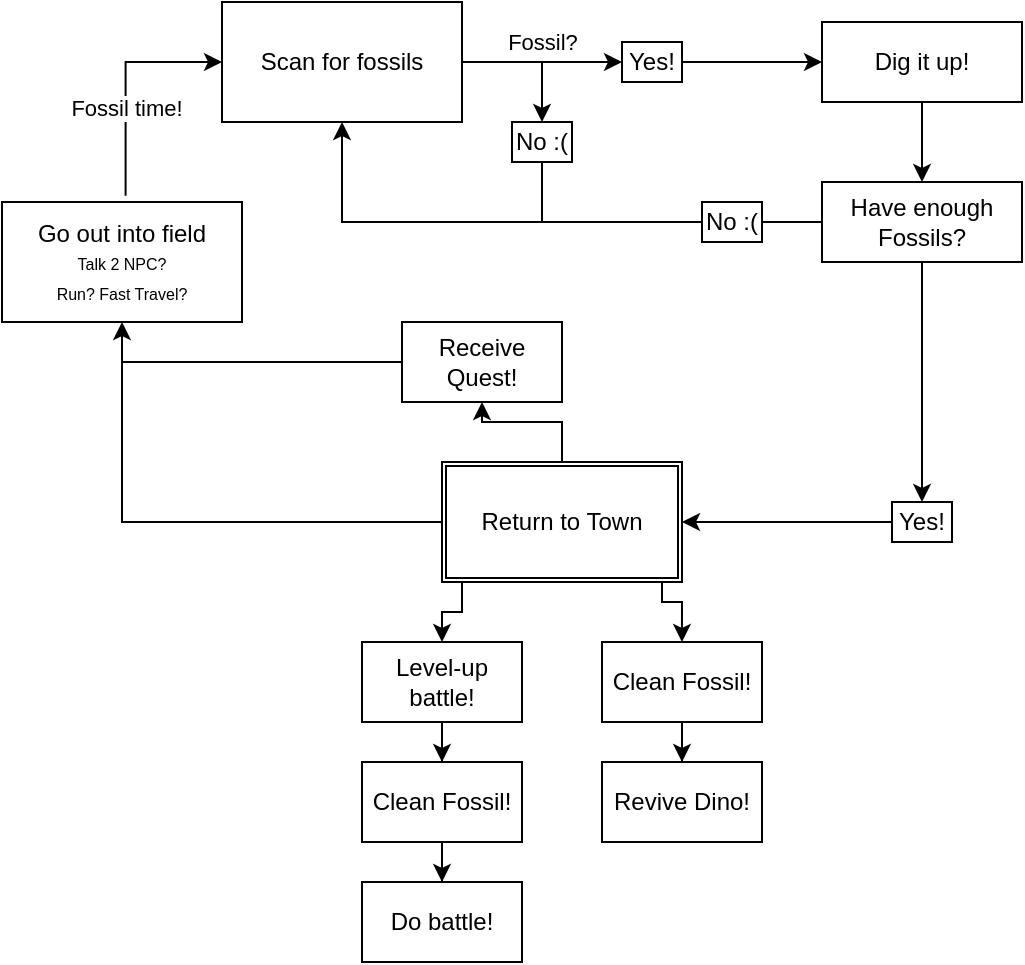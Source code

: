 <mxfile version="24.2.5" type="github">
  <diagram name="Page-1" id="OFaEZ9poYRicQEzESDCu">
    <mxGraphModel dx="819" dy="1550" grid="1" gridSize="10" guides="1" tooltips="1" connect="1" arrows="1" fold="1" page="1" pageScale="1" pageWidth="850" pageHeight="1100" math="0" shadow="0">
      <root>
        <mxCell id="0" />
        <mxCell id="1" parent="0" />
        <mxCell id="rt6s8vXBhz8g_WbsE8dS-5" value="Fossil time!" style="edgeStyle=orthogonalEdgeStyle;rounded=0;orthogonalLoop=1;jettySize=auto;html=1;entryX=0;entryY=0.5;entryDx=0;entryDy=0;exitX=0.515;exitY=-0.052;exitDx=0;exitDy=0;exitPerimeter=0;" edge="1" parent="1" source="rt6s8vXBhz8g_WbsE8dS-1" target="rt6s8vXBhz8g_WbsE8dS-3">
          <mxGeometry x="-0.239" relative="1" as="geometry">
            <mxPoint as="offset" />
          </mxGeometry>
        </mxCell>
        <mxCell id="rt6s8vXBhz8g_WbsE8dS-1" value="Go out into field&lt;div&gt;&lt;font style=&quot;font-size: 8px;&quot;&gt;Talk 2 NPC?&lt;/font&gt;&lt;/div&gt;&lt;div&gt;&lt;font style=&quot;font-size: 8px;&quot;&gt;Run? Fast Travel?&lt;/font&gt;&lt;/div&gt;" style="rounded=0;whiteSpace=wrap;html=1;" vertex="1" parent="1">
          <mxGeometry x="170" y="20" width="120" height="60" as="geometry" />
        </mxCell>
        <mxCell id="rt6s8vXBhz8g_WbsE8dS-3" value="Scan for fossils" style="rounded=0;whiteSpace=wrap;html=1;" vertex="1" parent="1">
          <mxGeometry x="280" y="-80" width="120" height="60" as="geometry" />
        </mxCell>
        <mxCell id="rt6s8vXBhz8g_WbsE8dS-13" style="edgeStyle=orthogonalEdgeStyle;rounded=0;orthogonalLoop=1;jettySize=auto;html=1;endArrow=none;endFill=0;startArrow=classic;startFill=1;" edge="1" parent="1" source="rt6s8vXBhz8g_WbsE8dS-7" target="rt6s8vXBhz8g_WbsE8dS-11">
          <mxGeometry relative="1" as="geometry">
            <Array as="points">
              <mxPoint x="460" y="-50" />
              <mxPoint x="460" y="-50" />
            </Array>
          </mxGeometry>
        </mxCell>
        <mxCell id="rt6s8vXBhz8g_WbsE8dS-18" style="edgeStyle=orthogonalEdgeStyle;rounded=0;orthogonalLoop=1;jettySize=auto;html=1;entryX=0;entryY=0.5;entryDx=0;entryDy=0;" edge="1" parent="1" source="rt6s8vXBhz8g_WbsE8dS-7" target="rt6s8vXBhz8g_WbsE8dS-17">
          <mxGeometry relative="1" as="geometry" />
        </mxCell>
        <mxCell id="rt6s8vXBhz8g_WbsE8dS-7" value="Yes!" style="rounded=0;whiteSpace=wrap;html=1;" vertex="1" parent="1">
          <mxGeometry x="480" y="-60" width="30" height="20" as="geometry" />
        </mxCell>
        <mxCell id="rt6s8vXBhz8g_WbsE8dS-12" style="edgeStyle=orthogonalEdgeStyle;rounded=0;orthogonalLoop=1;jettySize=auto;html=1;startArrow=classic;startFill=1;endArrow=none;endFill=0;" edge="1" parent="1" source="rt6s8vXBhz8g_WbsE8dS-8" target="rt6s8vXBhz8g_WbsE8dS-11">
          <mxGeometry relative="1" as="geometry">
            <Array as="points">
              <mxPoint x="440" y="-50" />
            </Array>
          </mxGeometry>
        </mxCell>
        <mxCell id="rt6s8vXBhz8g_WbsE8dS-15" style="edgeStyle=orthogonalEdgeStyle;rounded=0;orthogonalLoop=1;jettySize=auto;html=1;entryX=0.5;entryY=1;entryDx=0;entryDy=0;" edge="1" parent="1" source="rt6s8vXBhz8g_WbsE8dS-21" target="rt6s8vXBhz8g_WbsE8dS-3">
          <mxGeometry relative="1" as="geometry">
            <mxPoint x="565" y="120" as="targetPoint" />
            <Array as="points" />
          </mxGeometry>
        </mxCell>
        <mxCell id="rt6s8vXBhz8g_WbsE8dS-8" value="No :(" style="rounded=0;whiteSpace=wrap;html=1;" vertex="1" parent="1">
          <mxGeometry x="425" y="-20" width="30" height="20" as="geometry" />
        </mxCell>
        <mxCell id="rt6s8vXBhz8g_WbsE8dS-14" value="Fossil?" style="edgeStyle=orthogonalEdgeStyle;rounded=0;orthogonalLoop=1;jettySize=auto;html=1;entryX=1;entryY=0.5;entryDx=0;entryDy=0;startArrow=none;startFill=0;endArrow=none;endFill=0;" edge="1" parent="1" source="rt6s8vXBhz8g_WbsE8dS-11" target="rt6s8vXBhz8g_WbsE8dS-3">
          <mxGeometry x="-1" y="-10" relative="1" as="geometry">
            <mxPoint as="offset" />
          </mxGeometry>
        </mxCell>
        <mxCell id="rt6s8vXBhz8g_WbsE8dS-11" value="" style="shape=waypoint;sketch=0;fillStyle=solid;size=6;pointerEvents=1;points=[];fillColor=none;resizable=0;rotatable=0;perimeter=centerPerimeter;snapToPoint=1;strokeColor=none;" vertex="1" parent="1">
          <mxGeometry x="430" y="-60" width="20" height="20" as="geometry" />
        </mxCell>
        <mxCell id="rt6s8vXBhz8g_WbsE8dS-19" style="edgeStyle=orthogonalEdgeStyle;rounded=0;orthogonalLoop=1;jettySize=auto;html=1;" edge="1" parent="1" source="rt6s8vXBhz8g_WbsE8dS-17" target="rt6s8vXBhz8g_WbsE8dS-20">
          <mxGeometry relative="1" as="geometry">
            <mxPoint x="700.0" y="160" as="targetPoint" />
          </mxGeometry>
        </mxCell>
        <mxCell id="rt6s8vXBhz8g_WbsE8dS-17" value="Dig it up!" style="rounded=0;whiteSpace=wrap;html=1;" vertex="1" parent="1">
          <mxGeometry x="580" y="-70" width="100" height="40" as="geometry" />
        </mxCell>
        <mxCell id="rt6s8vXBhz8g_WbsE8dS-49" style="edgeStyle=orthogonalEdgeStyle;rounded=0;orthogonalLoop=1;jettySize=auto;html=1;entryX=0.5;entryY=0;entryDx=0;entryDy=0;" edge="1" parent="1" source="rt6s8vXBhz8g_WbsE8dS-20" target="rt6s8vXBhz8g_WbsE8dS-48">
          <mxGeometry relative="1" as="geometry" />
        </mxCell>
        <mxCell id="rt6s8vXBhz8g_WbsE8dS-20" value="Have enough Fossils?" style="rounded=0;whiteSpace=wrap;html=1;" vertex="1" parent="1">
          <mxGeometry x="580" y="10" width="100" height="40" as="geometry" />
        </mxCell>
        <mxCell id="rt6s8vXBhz8g_WbsE8dS-41" style="edgeStyle=orthogonalEdgeStyle;rounded=0;orthogonalLoop=1;jettySize=auto;html=1;entryX=0.5;entryY=0;entryDx=0;entryDy=0;exitX=0.868;exitY=0.99;exitDx=0;exitDy=0;exitPerimeter=0;" edge="1" parent="1">
          <mxGeometry relative="1" as="geometry">
            <mxPoint x="494.13" y="209.4" as="sourcePoint" />
            <mxPoint x="509.97" y="240" as="targetPoint" />
            <Array as="points">
              <mxPoint x="500" y="209" />
              <mxPoint x="500" y="220" />
              <mxPoint x="510" y="220" />
            </Array>
          </mxGeometry>
        </mxCell>
        <mxCell id="rt6s8vXBhz8g_WbsE8dS-51" style="edgeStyle=orthogonalEdgeStyle;rounded=0;orthogonalLoop=1;jettySize=auto;html=1;" edge="1" parent="1" source="rt6s8vXBhz8g_WbsE8dS-24">
          <mxGeometry relative="1" as="geometry">
            <mxPoint x="390" y="240" as="targetPoint" />
            <Array as="points">
              <mxPoint x="400" y="225" />
              <mxPoint x="390" y="225" />
            </Array>
          </mxGeometry>
        </mxCell>
        <mxCell id="rt6s8vXBhz8g_WbsE8dS-61" style="edgeStyle=orthogonalEdgeStyle;rounded=0;orthogonalLoop=1;jettySize=auto;html=1;entryX=0.5;entryY=1;entryDx=0;entryDy=0;" edge="1" parent="1" source="rt6s8vXBhz8g_WbsE8dS-24" target="rt6s8vXBhz8g_WbsE8dS-60">
          <mxGeometry relative="1" as="geometry" />
        </mxCell>
        <mxCell id="rt6s8vXBhz8g_WbsE8dS-24" value="Return to Town" style="shape=ext;double=1;rounded=0;whiteSpace=wrap;html=1;" vertex="1" parent="1">
          <mxGeometry x="390" y="150" width="120" height="60" as="geometry" />
        </mxCell>
        <mxCell id="rt6s8vXBhz8g_WbsE8dS-42" style="edgeStyle=orthogonalEdgeStyle;rounded=0;orthogonalLoop=1;jettySize=auto;html=1;" edge="1" parent="1" source="rt6s8vXBhz8g_WbsE8dS-26" target="rt6s8vXBhz8g_WbsE8dS-27">
          <mxGeometry relative="1" as="geometry" />
        </mxCell>
        <mxCell id="rt6s8vXBhz8g_WbsE8dS-26" value="Clean Fossil!" style="rounded=0;whiteSpace=wrap;html=1;" vertex="1" parent="1">
          <mxGeometry x="470" y="240" width="80" height="40" as="geometry" />
        </mxCell>
        <mxCell id="rt6s8vXBhz8g_WbsE8dS-27" value="Revive Dino!" style="rounded=0;whiteSpace=wrap;html=1;direction=west;" vertex="1" parent="1">
          <mxGeometry x="470" y="300" width="80" height="40" as="geometry" />
        </mxCell>
        <mxCell id="rt6s8vXBhz8g_WbsE8dS-21" value="" style="shape=waypoint;sketch=0;fillStyle=solid;size=6;pointerEvents=1;points=[];fillColor=none;resizable=0;rotatable=0;perimeter=centerPerimeter;snapToPoint=1;strokeColor=none;" vertex="1" parent="1">
          <mxGeometry x="430" y="20" width="20" height="20" as="geometry" />
        </mxCell>
        <mxCell id="rt6s8vXBhz8g_WbsE8dS-38" style="edgeStyle=orthogonalEdgeStyle;rounded=0;orthogonalLoop=1;jettySize=auto;html=1;entryX=0.1;entryY=0.5;entryDx=0;entryDy=0;entryPerimeter=0;endArrow=none;endFill=0;" edge="1" parent="1" source="rt6s8vXBhz8g_WbsE8dS-8" target="rt6s8vXBhz8g_WbsE8dS-21">
          <mxGeometry relative="1" as="geometry" />
        </mxCell>
        <mxCell id="rt6s8vXBhz8g_WbsE8dS-44" style="edgeStyle=orthogonalEdgeStyle;rounded=0;orthogonalLoop=1;jettySize=auto;html=1;entryX=0.5;entryY=1;entryDx=0;entryDy=0;" edge="1" parent="1" source="rt6s8vXBhz8g_WbsE8dS-24" target="rt6s8vXBhz8g_WbsE8dS-1">
          <mxGeometry relative="1" as="geometry" />
        </mxCell>
        <mxCell id="rt6s8vXBhz8g_WbsE8dS-46" value="" style="edgeStyle=orthogonalEdgeStyle;rounded=0;orthogonalLoop=1;jettySize=auto;html=1;endArrow=none;endFill=0;" edge="1" parent="1" source="rt6s8vXBhz8g_WbsE8dS-20" target="rt6s8vXBhz8g_WbsE8dS-45">
          <mxGeometry x="-0.286" relative="1" as="geometry">
            <mxPoint x="440" y="30" as="targetPoint" />
            <mxPoint x="580" y="30" as="sourcePoint" />
            <mxPoint as="offset" />
          </mxGeometry>
        </mxCell>
        <mxCell id="rt6s8vXBhz8g_WbsE8dS-45" value="No :(" style="rounded=0;whiteSpace=wrap;html=1;" vertex="1" parent="1">
          <mxGeometry x="520" y="20" width="30" height="20" as="geometry" />
        </mxCell>
        <mxCell id="rt6s8vXBhz8g_WbsE8dS-47" style="edgeStyle=orthogonalEdgeStyle;rounded=0;orthogonalLoop=1;jettySize=auto;html=1;entryX=0.921;entryY=0.3;entryDx=0;entryDy=0;entryPerimeter=0;endArrow=none;endFill=0;" edge="1" parent="1" source="rt6s8vXBhz8g_WbsE8dS-45" target="rt6s8vXBhz8g_WbsE8dS-21">
          <mxGeometry relative="1" as="geometry" />
        </mxCell>
        <mxCell id="rt6s8vXBhz8g_WbsE8dS-50" style="edgeStyle=orthogonalEdgeStyle;rounded=0;orthogonalLoop=1;jettySize=auto;html=1;entryX=1;entryY=0.5;entryDx=0;entryDy=0;" edge="1" parent="1" source="rt6s8vXBhz8g_WbsE8dS-48" target="rt6s8vXBhz8g_WbsE8dS-24">
          <mxGeometry relative="1" as="geometry" />
        </mxCell>
        <mxCell id="rt6s8vXBhz8g_WbsE8dS-48" value="Yes!" style="rounded=0;whiteSpace=wrap;html=1;" vertex="1" parent="1">
          <mxGeometry x="615" y="170" width="30" height="20" as="geometry" />
        </mxCell>
        <mxCell id="rt6s8vXBhz8g_WbsE8dS-55" style="edgeStyle=orthogonalEdgeStyle;rounded=0;orthogonalLoop=1;jettySize=auto;html=1;entryX=0.5;entryY=0;entryDx=0;entryDy=0;" edge="1" parent="1" source="rt6s8vXBhz8g_WbsE8dS-52" target="rt6s8vXBhz8g_WbsE8dS-54">
          <mxGeometry relative="1" as="geometry" />
        </mxCell>
        <mxCell id="rt6s8vXBhz8g_WbsE8dS-52" value="Level-up battle!" style="rounded=0;whiteSpace=wrap;html=1;" vertex="1" parent="1">
          <mxGeometry x="350" y="240" width="80" height="40" as="geometry" />
        </mxCell>
        <mxCell id="rt6s8vXBhz8g_WbsE8dS-59" style="edgeStyle=orthogonalEdgeStyle;rounded=0;orthogonalLoop=1;jettySize=auto;html=1;entryX=0.5;entryY=0;entryDx=0;entryDy=0;" edge="1" parent="1" source="rt6s8vXBhz8g_WbsE8dS-54" target="rt6s8vXBhz8g_WbsE8dS-58">
          <mxGeometry relative="1" as="geometry" />
        </mxCell>
        <mxCell id="rt6s8vXBhz8g_WbsE8dS-54" value="Clean Fossil!" style="rounded=0;whiteSpace=wrap;html=1;" vertex="1" parent="1">
          <mxGeometry x="350" y="300" width="80" height="40" as="geometry" />
        </mxCell>
        <mxCell id="rt6s8vXBhz8g_WbsE8dS-58" value="Do battle!" style="rounded=0;whiteSpace=wrap;html=1;" vertex="1" parent="1">
          <mxGeometry x="350" y="360" width="80" height="40" as="geometry" />
        </mxCell>
        <mxCell id="rt6s8vXBhz8g_WbsE8dS-62" style="edgeStyle=orthogonalEdgeStyle;rounded=0;orthogonalLoop=1;jettySize=auto;html=1;endArrow=none;endFill=0;" edge="1" parent="1" source="rt6s8vXBhz8g_WbsE8dS-60">
          <mxGeometry relative="1" as="geometry">
            <mxPoint x="230" y="100" as="targetPoint" />
          </mxGeometry>
        </mxCell>
        <mxCell id="rt6s8vXBhz8g_WbsE8dS-60" value="Receive Quest!" style="rounded=0;whiteSpace=wrap;html=1;" vertex="1" parent="1">
          <mxGeometry x="370" y="80" width="80" height="40" as="geometry" />
        </mxCell>
      </root>
    </mxGraphModel>
  </diagram>
</mxfile>
